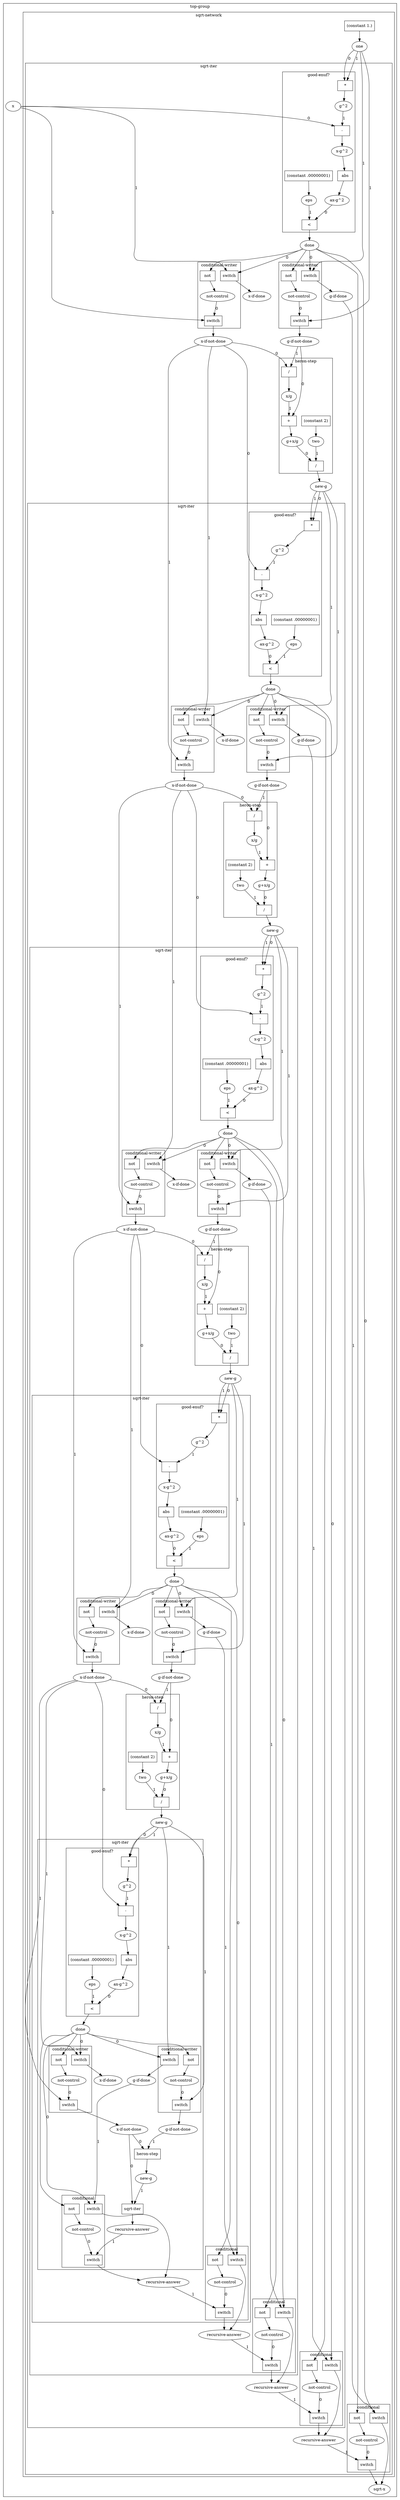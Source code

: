 digraph G {
  ratio=fill;
  subgraph cluster_11 { label="top-group"; 
    subgraph cluster_12 { label="sqrt-network"; 
      subgraph cluster_13 { label="sqrt-iter"; 
        subgraph cluster_14 { label="heron-step"; 
          "prop-15" [label="/", shape="box" ];
          "prop-19" [label="(constant 2)", shape="box" ];
          "prop-20" [label="+", shape="box" ];
          "prop-23" [label="/", shape="box" ];
          "cell-22" [label="x/g", shape="ellipse" ];
          "cell-16" [label="g+x/g", shape="ellipse" ];
          "cell-17" [label="two", shape="ellipse" ];
        }
        subgraph cluster_25 { label="sqrt-iter"; 
          subgraph cluster_26 { label="heron-step"; 
            "prop-27" [label="/", shape="box" ];
            "prop-31" [label="(constant 2)", shape="box" ];
            "prop-32" [label="+", shape="box" ];
            "prop-35" [label="/", shape="box" ];
            "cell-34" [label="x/g", shape="ellipse" ];
            "cell-28" [label="g+x/g", shape="ellipse" ];
            "cell-29" [label="two", shape="ellipse" ];
          }
          subgraph cluster_37 { label="sqrt-iter"; 
            subgraph cluster_38 { label="heron-step"; 
              "prop-39" [label="/", shape="box" ];
              "prop-43" [label="(constant 2)", shape="box" ];
              "prop-44" [label="+", shape="box" ];
              "prop-47" [label="/", shape="box" ];
              "cell-46" [label="x/g", shape="ellipse" ];
              "cell-40" [label="g+x/g", shape="ellipse" ];
              "cell-41" [label="two", shape="ellipse" ];
            }
            subgraph cluster_49 { label="sqrt-iter"; 
              subgraph cluster_50 { label="heron-step"; 
                "prop-51" [label="/", shape="box" ];
                "prop-55" [label="(constant 2)", shape="box" ];
                "prop-56" [label="+", shape="box" ];
                "prop-59" [label="/", shape="box" ];
                "cell-58" [label="x/g", shape="ellipse" ];
                "cell-52" [label="g+x/g", shape="ellipse" ];
                "cell-53" [label="two", shape="ellipse" ];
              }
              subgraph cluster_61 { label="sqrt-iter"; 
                subgraph cluster_62 { label="good-enuf?"; 
                  "prop-63" [label="<", shape="box" ];
                  "prop-67" [label="abs", shape="box" ];
                  "prop-69" [label="-", shape="box" ];
                  "prop-71" [label="*", shape="box" ];
                  "prop-72" [label="(constant .00000001)", shape="box" ];
                  "cell-70" [label="g^2", shape="ellipse" ];
                  "cell-65" [label="eps", shape="ellipse" ];
                  "cell-68" [label="x-g^2", shape="ellipse" ];
                  "cell-64" [label="ax-g^2", shape="ellipse" ];
                }
                subgraph cluster_73 { label="conditional"; 
                  "prop-74" [label="switch", shape="box" ];
                  "prop-78" [label="switch", shape="box" ];
                  "prop-80" [label="not", shape="box" ];
                  "cell-75" [label="not-control", shape="ellipse" ];
                }
                "prop-81" [label="sqrt-iter", shape="box" ];
                "prop-84" [label="heron-step", shape="box" ];
                subgraph cluster_86 { label="conditional-writer"; 
                  "prop-87" [label="switch", shape="box" ];
                  "prop-89" [label="switch", shape="box" ];
                  "prop-90" [label="not", shape="box" ];
                  "cell-88" [label="not-control", shape="ellipse" ];
                }
                subgraph cluster_91 { label="conditional-writer"; 
                  "prop-92" [label="switch", shape="box" ];
                  "prop-94" [label="switch", shape="box" ];
                  "prop-96" [label="not", shape="box" ];
                  "cell-93" [label="not-control", shape="ellipse" ];
                }
                "cell-66" [label="done", shape="ellipse" ];
                "cell-95" [label="x-if-done", shape="ellipse" ];
                "cell-82" [label="x-if-not-done", shape="ellipse" ];
                "cell-79" [label="g-if-done", shape="ellipse" ];
                "cell-85" [label="g-if-not-done", shape="ellipse" ];
                "cell-83" [label="new-g", shape="ellipse" ];
                "cell-76" [label="recursive-answer", shape="ellipse" ];
              }
              subgraph cluster_97 { label="good-enuf?"; 
                "prop-98" [label="<", shape="box" ];
                "prop-102" [label="abs", shape="box" ];
                "prop-104" [label="-", shape="box" ];
                "prop-106" [label="*", shape="box" ];
                "prop-107" [label="(constant .00000001)", shape="box" ];
                "cell-105" [label="g^2", shape="ellipse" ];
                "cell-100" [label="eps", shape="ellipse" ];
                "cell-103" [label="x-g^2", shape="ellipse" ];
                "cell-99" [label="ax-g^2", shape="ellipse" ];
              }
              subgraph cluster_108 { label="conditional"; 
                "prop-109" [label="switch", shape="box" ];
                "prop-112" [label="switch", shape="box" ];
                "prop-114" [label="not", shape="box" ];
                "cell-110" [label="not-control", shape="ellipse" ];
              }
              subgraph cluster_115 { label="conditional-writer"; 
                "prop-116" [label="switch", shape="box" ];
                "prop-118" [label="switch", shape="box" ];
                "prop-119" [label="not", shape="box" ];
                "cell-117" [label="not-control", shape="ellipse" ];
              }
              subgraph cluster_120 { label="conditional-writer"; 
                "prop-121" [label="switch", shape="box" ];
                "prop-123" [label="switch", shape="box" ];
                "prop-125" [label="not", shape="box" ];
                "cell-122" [label="not-control", shape="ellipse" ];
              }
              "cell-101" [label="done", shape="ellipse" ];
              "cell-124" [label="x-if-done", shape="ellipse" ];
              "cell-60" [label="x-if-not-done", shape="ellipse" ];
              "cell-113" [label="g-if-done", shape="ellipse" ];
              "cell-57" [label="g-if-not-done", shape="ellipse" ];
              "cell-54" [label="new-g", shape="ellipse" ];
              "cell-77" [label="recursive-answer", shape="ellipse" ];
            }
            subgraph cluster_126 { label="good-enuf?"; 
              "prop-127" [label="<", shape="box" ];
              "prop-131" [label="abs", shape="box" ];
              "prop-133" [label="-", shape="box" ];
              "prop-135" [label="*", shape="box" ];
              "prop-136" [label="(constant .00000001)", shape="box" ];
              "cell-134" [label="g^2", shape="ellipse" ];
              "cell-129" [label="eps", shape="ellipse" ];
              "cell-132" [label="x-g^2", shape="ellipse" ];
              "cell-128" [label="ax-g^2", shape="ellipse" ];
            }
            subgraph cluster_137 { label="conditional"; 
              "prop-138" [label="switch", shape="box" ];
              "prop-141" [label="switch", shape="box" ];
              "prop-143" [label="not", shape="box" ];
              "cell-139" [label="not-control", shape="ellipse" ];
            }
            subgraph cluster_144 { label="conditional-writer"; 
              "prop-145" [label="switch", shape="box" ];
              "prop-147" [label="switch", shape="box" ];
              "prop-148" [label="not", shape="box" ];
              "cell-146" [label="not-control", shape="ellipse" ];
            }
            subgraph cluster_149 { label="conditional-writer"; 
              "prop-150" [label="switch", shape="box" ];
              "prop-152" [label="switch", shape="box" ];
              "prop-154" [label="not", shape="box" ];
              "cell-151" [label="not-control", shape="ellipse" ];
            }
            "cell-130" [label="done", shape="ellipse" ];
            "cell-153" [label="x-if-done", shape="ellipse" ];
            "cell-48" [label="x-if-not-done", shape="ellipse" ];
            "cell-142" [label="g-if-done", shape="ellipse" ];
            "cell-45" [label="g-if-not-done", shape="ellipse" ];
            "cell-42" [label="new-g", shape="ellipse" ];
            "cell-111" [label="recursive-answer", shape="ellipse" ];
          }
          subgraph cluster_155 { label="good-enuf?"; 
            "prop-156" [label="<", shape="box" ];
            "prop-160" [label="abs", shape="box" ];
            "prop-162" [label="-", shape="box" ];
            "prop-164" [label="*", shape="box" ];
            "prop-165" [label="(constant .00000001)", shape="box" ];
            "cell-163" [label="g^2", shape="ellipse" ];
            "cell-158" [label="eps", shape="ellipse" ];
            "cell-161" [label="x-g^2", shape="ellipse" ];
            "cell-157" [label="ax-g^2", shape="ellipse" ];
          }
          subgraph cluster_166 { label="conditional"; 
            "prop-167" [label="switch", shape="box" ];
            "prop-170" [label="switch", shape="box" ];
            "prop-172" [label="not", shape="box" ];
            "cell-168" [label="not-control", shape="ellipse" ];
          }
          subgraph cluster_173 { label="conditional-writer"; 
            "prop-174" [label="switch", shape="box" ];
            "prop-176" [label="switch", shape="box" ];
            "prop-177" [label="not", shape="box" ];
            "cell-175" [label="not-control", shape="ellipse" ];
          }
          subgraph cluster_178 { label="conditional-writer"; 
            "prop-179" [label="switch", shape="box" ];
            "prop-181" [label="switch", shape="box" ];
            "prop-183" [label="not", shape="box" ];
            "cell-180" [label="not-control", shape="ellipse" ];
          }
          "cell-159" [label="done", shape="ellipse" ];
          "cell-182" [label="x-if-done", shape="ellipse" ];
          "cell-36" [label="x-if-not-done", shape="ellipse" ];
          "cell-171" [label="g-if-done", shape="ellipse" ];
          "cell-33" [label="g-if-not-done", shape="ellipse" ];
          "cell-30" [label="new-g", shape="ellipse" ];
          "cell-140" [label="recursive-answer", shape="ellipse" ];
        }
        subgraph cluster_184 { label="good-enuf?"; 
          "prop-185" [label="<", shape="box" ];
          "prop-189" [label="abs", shape="box" ];
          "prop-191" [label="-", shape="box" ];
          "prop-194" [label="*", shape="box" ];
          "prop-196" [label="(constant .00000001)", shape="box" ];
          "cell-193" [label="g^2", shape="ellipse" ];
          "cell-187" [label="eps", shape="ellipse" ];
          "cell-190" [label="x-g^2", shape="ellipse" ];
          "cell-186" [label="ax-g^2", shape="ellipse" ];
        }
        subgraph cluster_197 { label="conditional"; 
          "prop-198" [label="switch", shape="box" ];
          "prop-201" [label="switch", shape="box" ];
          "prop-203" [label="not", shape="box" ];
          "cell-199" [label="not-control", shape="ellipse" ];
        }
        subgraph cluster_204 { label="conditional-writer"; 
          "prop-205" [label="switch", shape="box" ];
          "prop-207" [label="switch", shape="box" ];
          "prop-208" [label="not", shape="box" ];
          "cell-206" [label="not-control", shape="ellipse" ];
        }
        subgraph cluster_209 { label="conditional-writer"; 
          "prop-210" [label="switch", shape="box" ];
          "prop-212" [label="switch", shape="box" ];
          "prop-214" [label="not", shape="box" ];
          "cell-211" [label="not-control", shape="ellipse" ];
        }
        "cell-188" [label="done", shape="ellipse" ];
        "cell-213" [label="x-if-done", shape="ellipse" ];
        "cell-24" [label="x-if-not-done", shape="ellipse" ];
        "cell-202" [label="g-if-done", shape="ellipse" ];
        "cell-21" [label="g-if-not-done", shape="ellipse" ];
        "cell-18" [label="new-g", shape="ellipse" ];
        "cell-169" [label="recursive-answer", shape="ellipse" ];
      }
      "prop-215" [label="(constant 1.)", shape="box" ];
      "cell-195" [label="one", shape="ellipse" ];
    }
    "cell-200" [label="sqrt-x", shape="ellipse" ];
    "cell-192" [label="x", shape="ellipse" ];
  }
  "cell-16" -> "prop-15" [label=0 ];
  "cell-17" -> "prop-15" [label=1 ];
  "prop-15" -> "cell-18" [label="" ];
  "prop-19" -> "cell-17" [label="" ];
  "cell-21" -> "prop-20" [label=0 ];
  "cell-22" -> "prop-20" [label=1 ];
  "prop-20" -> "cell-16" [label="" ];
  "cell-24" -> "prop-23" [label=0 ];
  "cell-21" -> "prop-23" [label=1 ];
  "prop-23" -> "cell-22" [label="" ];
  "cell-28" -> "prop-27" [label=0 ];
  "cell-29" -> "prop-27" [label=1 ];
  "prop-27" -> "cell-30" [label="" ];
  "prop-31" -> "cell-29" [label="" ];
  "cell-33" -> "prop-32" [label=0 ];
  "cell-34" -> "prop-32" [label=1 ];
  "prop-32" -> "cell-28" [label="" ];
  "cell-36" -> "prop-35" [label=0 ];
  "cell-33" -> "prop-35" [label=1 ];
  "prop-35" -> "cell-34" [label="" ];
  "cell-40" -> "prop-39" [label=0 ];
  "cell-41" -> "prop-39" [label=1 ];
  "prop-39" -> "cell-42" [label="" ];
  "prop-43" -> "cell-41" [label="" ];
  "cell-45" -> "prop-44" [label=0 ];
  "cell-46" -> "prop-44" [label=1 ];
  "prop-44" -> "cell-40" [label="" ];
  "cell-48" -> "prop-47" [label=0 ];
  "cell-45" -> "prop-47" [label=1 ];
  "prop-47" -> "cell-46" [label="" ];
  "cell-52" -> "prop-51" [label=0 ];
  "cell-53" -> "prop-51" [label=1 ];
  "prop-51" -> "cell-54" [label="" ];
  "prop-55" -> "cell-53" [label="" ];
  "cell-57" -> "prop-56" [label=0 ];
  "cell-58" -> "prop-56" [label=1 ];
  "prop-56" -> "cell-52" [label="" ];
  "cell-60" -> "prop-59" [label=0 ];
  "cell-57" -> "prop-59" [label=1 ];
  "prop-59" -> "cell-58" [label="" ];
  "cell-64" -> "prop-63" [label=0 ];
  "cell-65" -> "prop-63" [label=1 ];
  "prop-63" -> "cell-66" [label="" ];
  "cell-68" -> "prop-67" [label="" ];
  "prop-67" -> "cell-64" [label="" ];
  "cell-60" -> "prop-69" [label=0 ];
  "cell-70" -> "prop-69" [label=1 ];
  "prop-69" -> "cell-68" [label="" ];
  "cell-54" -> "prop-71" [label=0 ];
  "cell-54" -> "prop-71" [label=1 ];
  "prop-71" -> "cell-70" [label="" ];
  "prop-72" -> "cell-65" [label="" ];
  "cell-75" -> "prop-74" [label=0 ];
  "cell-76" -> "prop-74" [label=1 ];
  "prop-74" -> "cell-77" [label="" ];
  "cell-66" -> "prop-78" [label=0 ];
  "cell-79" -> "prop-78" [label=1 ];
  "prop-78" -> "cell-77" [label="" ];
  "cell-66" -> "prop-80" [label="" ];
  "prop-80" -> "cell-75" [label="" ];
  "cell-82" -> "prop-81" [label=0 ];
  "cell-83" -> "prop-81" [label=1 ];
  "prop-81" -> "cell-76" [label="" ];
  "cell-82" -> "prop-84" [label=0 ];
  "cell-85" -> "prop-84" [label=1 ];
  "prop-84" -> "cell-83" [label="" ];
  "cell-88" -> "prop-87" [label=0 ];
  "cell-54" -> "prop-87" [label=1 ];
  "prop-87" -> "cell-85" [label="" ];
  "cell-66" -> "prop-89" [label=0 ];
  "cell-54" -> "prop-89" [label=1 ];
  "prop-89" -> "cell-79" [label="" ];
  "cell-66" -> "prop-90" [label="" ];
  "prop-90" -> "cell-88" [label="" ];
  "cell-93" -> "prop-92" [label=0 ];
  "cell-60" -> "prop-92" [label=1 ];
  "prop-92" -> "cell-82" [label="" ];
  "cell-66" -> "prop-94" [label=0 ];
  "cell-60" -> "prop-94" [label=1 ];
  "prop-94" -> "cell-95" [label="" ];
  "cell-66" -> "prop-96" [label="" ];
  "prop-96" -> "cell-93" [label="" ];
  "cell-99" -> "prop-98" [label=0 ];
  "cell-100" -> "prop-98" [label=1 ];
  "prop-98" -> "cell-101" [label="" ];
  "cell-103" -> "prop-102" [label="" ];
  "prop-102" -> "cell-99" [label="" ];
  "cell-48" -> "prop-104" [label=0 ];
  "cell-105" -> "prop-104" [label=1 ];
  "prop-104" -> "cell-103" [label="" ];
  "cell-42" -> "prop-106" [label=0 ];
  "cell-42" -> "prop-106" [label=1 ];
  "prop-106" -> "cell-105" [label="" ];
  "prop-107" -> "cell-100" [label="" ];
  "cell-110" -> "prop-109" [label=0 ];
  "cell-77" -> "prop-109" [label=1 ];
  "prop-109" -> "cell-111" [label="" ];
  "cell-101" -> "prop-112" [label=0 ];
  "cell-113" -> "prop-112" [label=1 ];
  "prop-112" -> "cell-111" [label="" ];
  "cell-101" -> "prop-114" [label="" ];
  "prop-114" -> "cell-110" [label="" ];
  "cell-117" -> "prop-116" [label=0 ];
  "cell-42" -> "prop-116" [label=1 ];
  "prop-116" -> "cell-57" [label="" ];
  "cell-101" -> "prop-118" [label=0 ];
  "cell-42" -> "prop-118" [label=1 ];
  "prop-118" -> "cell-113" [label="" ];
  "cell-101" -> "prop-119" [label="" ];
  "prop-119" -> "cell-117" [label="" ];
  "cell-122" -> "prop-121" [label=0 ];
  "cell-48" -> "prop-121" [label=1 ];
  "prop-121" -> "cell-60" [label="" ];
  "cell-101" -> "prop-123" [label=0 ];
  "cell-48" -> "prop-123" [label=1 ];
  "prop-123" -> "cell-124" [label="" ];
  "cell-101" -> "prop-125" [label="" ];
  "prop-125" -> "cell-122" [label="" ];
  "cell-128" -> "prop-127" [label=0 ];
  "cell-129" -> "prop-127" [label=1 ];
  "prop-127" -> "cell-130" [label="" ];
  "cell-132" -> "prop-131" [label="" ];
  "prop-131" -> "cell-128" [label="" ];
  "cell-36" -> "prop-133" [label=0 ];
  "cell-134" -> "prop-133" [label=1 ];
  "prop-133" -> "cell-132" [label="" ];
  "cell-30" -> "prop-135" [label=0 ];
  "cell-30" -> "prop-135" [label=1 ];
  "prop-135" -> "cell-134" [label="" ];
  "prop-136" -> "cell-129" [label="" ];
  "cell-139" -> "prop-138" [label=0 ];
  "cell-111" -> "prop-138" [label=1 ];
  "prop-138" -> "cell-140" [label="" ];
  "cell-130" -> "prop-141" [label=0 ];
  "cell-142" -> "prop-141" [label=1 ];
  "prop-141" -> "cell-140" [label="" ];
  "cell-130" -> "prop-143" [label="" ];
  "prop-143" -> "cell-139" [label="" ];
  "cell-146" -> "prop-145" [label=0 ];
  "cell-30" -> "prop-145" [label=1 ];
  "prop-145" -> "cell-45" [label="" ];
  "cell-130" -> "prop-147" [label=0 ];
  "cell-30" -> "prop-147" [label=1 ];
  "prop-147" -> "cell-142" [label="" ];
  "cell-130" -> "prop-148" [label="" ];
  "prop-148" -> "cell-146" [label="" ];
  "cell-151" -> "prop-150" [label=0 ];
  "cell-36" -> "prop-150" [label=1 ];
  "prop-150" -> "cell-48" [label="" ];
  "cell-130" -> "prop-152" [label=0 ];
  "cell-36" -> "prop-152" [label=1 ];
  "prop-152" -> "cell-153" [label="" ];
  "cell-130" -> "prop-154" [label="" ];
  "prop-154" -> "cell-151" [label="" ];
  "cell-157" -> "prop-156" [label=0 ];
  "cell-158" -> "prop-156" [label=1 ];
  "prop-156" -> "cell-159" [label="" ];
  "cell-161" -> "prop-160" [label="" ];
  "prop-160" -> "cell-157" [label="" ];
  "cell-24" -> "prop-162" [label=0 ];
  "cell-163" -> "prop-162" [label=1 ];
  "prop-162" -> "cell-161" [label="" ];
  "cell-18" -> "prop-164" [label=0 ];
  "cell-18" -> "prop-164" [label=1 ];
  "prop-164" -> "cell-163" [label="" ];
  "prop-165" -> "cell-158" [label="" ];
  "cell-168" -> "prop-167" [label=0 ];
  "cell-140" -> "prop-167" [label=1 ];
  "prop-167" -> "cell-169" [label="" ];
  "cell-159" -> "prop-170" [label=0 ];
  "cell-171" -> "prop-170" [label=1 ];
  "prop-170" -> "cell-169" [label="" ];
  "cell-159" -> "prop-172" [label="" ];
  "prop-172" -> "cell-168" [label="" ];
  "cell-175" -> "prop-174" [label=0 ];
  "cell-18" -> "prop-174" [label=1 ];
  "prop-174" -> "cell-33" [label="" ];
  "cell-159" -> "prop-176" [label=0 ];
  "cell-18" -> "prop-176" [label=1 ];
  "prop-176" -> "cell-171" [label="" ];
  "cell-159" -> "prop-177" [label="" ];
  "prop-177" -> "cell-175" [label="" ];
  "cell-180" -> "prop-179" [label=0 ];
  "cell-24" -> "prop-179" [label=1 ];
  "prop-179" -> "cell-36" [label="" ];
  "cell-159" -> "prop-181" [label=0 ];
  "cell-24" -> "prop-181" [label=1 ];
  "prop-181" -> "cell-182" [label="" ];
  "cell-159" -> "prop-183" [label="" ];
  "prop-183" -> "cell-180" [label="" ];
  "cell-186" -> "prop-185" [label=0 ];
  "cell-187" -> "prop-185" [label=1 ];
  "prop-185" -> "cell-188" [label="" ];
  "cell-190" -> "prop-189" [label="" ];
  "prop-189" -> "cell-186" [label="" ];
  "cell-192" -> "prop-191" [label=0 ];
  "cell-193" -> "prop-191" [label=1 ];
  "prop-191" -> "cell-190" [label="" ];
  "cell-195" -> "prop-194" [label=0 ];
  "cell-195" -> "prop-194" [label=1 ];
  "prop-194" -> "cell-193" [label="" ];
  "prop-196" -> "cell-187" [label="" ];
  "cell-199" -> "prop-198" [label=0 ];
  "cell-169" -> "prop-198" [label=1 ];
  "prop-198" -> "cell-200" [label="" ];
  "cell-188" -> "prop-201" [label=0 ];
  "cell-202" -> "prop-201" [label=1 ];
  "prop-201" -> "cell-200" [label="" ];
  "cell-188" -> "prop-203" [label="" ];
  "prop-203" -> "cell-199" [label="" ];
  "cell-206" -> "prop-205" [label=0 ];
  "cell-195" -> "prop-205" [label=1 ];
  "prop-205" -> "cell-21" [label="" ];
  "cell-188" -> "prop-207" [label=0 ];
  "cell-195" -> "prop-207" [label=1 ];
  "prop-207" -> "cell-202" [label="" ];
  "cell-188" -> "prop-208" [label="" ];
  "prop-208" -> "cell-206" [label="" ];
  "cell-211" -> "prop-210" [label=0 ];
  "cell-192" -> "prop-210" [label=1 ];
  "prop-210" -> "cell-24" [label="" ];
  "cell-188" -> "prop-212" [label=0 ];
  "cell-192" -> "prop-212" [label=1 ];
  "prop-212" -> "cell-213" [label="" ];
  "cell-188" -> "prop-214" [label="" ];
  "prop-214" -> "cell-211" [label="" ];
  "prop-215" -> "cell-195" [label="" ];
}
